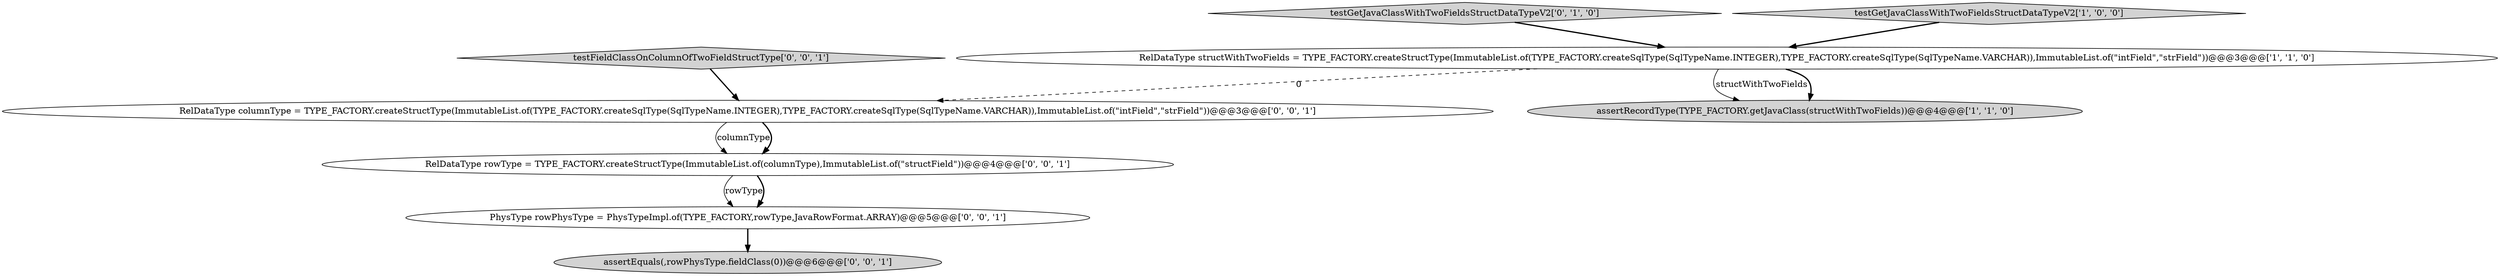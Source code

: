 digraph {
2 [style = filled, label = "RelDataType structWithTwoFields = TYPE_FACTORY.createStructType(ImmutableList.of(TYPE_FACTORY.createSqlType(SqlTypeName.INTEGER),TYPE_FACTORY.createSqlType(SqlTypeName.VARCHAR)),ImmutableList.of(\"intField\",\"strField\"))@@@3@@@['1', '1', '0']", fillcolor = white, shape = ellipse image = "AAA0AAABBB1BBB"];
3 [style = filled, label = "testGetJavaClassWithTwoFieldsStructDataTypeV2['0', '1', '0']", fillcolor = lightgray, shape = diamond image = "AAA0AAABBB2BBB"];
7 [style = filled, label = "PhysType rowPhysType = PhysTypeImpl.of(TYPE_FACTORY,rowType,JavaRowFormat.ARRAY)@@@5@@@['0', '0', '1']", fillcolor = white, shape = ellipse image = "AAA0AAABBB3BBB"];
0 [style = filled, label = "testGetJavaClassWithTwoFieldsStructDataTypeV2['1', '0', '0']", fillcolor = lightgray, shape = diamond image = "AAA0AAABBB1BBB"];
6 [style = filled, label = "RelDataType rowType = TYPE_FACTORY.createStructType(ImmutableList.of(columnType),ImmutableList.of(\"structField\"))@@@4@@@['0', '0', '1']", fillcolor = white, shape = ellipse image = "AAA0AAABBB3BBB"];
4 [style = filled, label = "RelDataType columnType = TYPE_FACTORY.createStructType(ImmutableList.of(TYPE_FACTORY.createSqlType(SqlTypeName.INTEGER),TYPE_FACTORY.createSqlType(SqlTypeName.VARCHAR)),ImmutableList.of(\"intField\",\"strField\"))@@@3@@@['0', '0', '1']", fillcolor = white, shape = ellipse image = "AAA0AAABBB3BBB"];
1 [style = filled, label = "assertRecordType(TYPE_FACTORY.getJavaClass(structWithTwoFields))@@@4@@@['1', '1', '0']", fillcolor = lightgray, shape = ellipse image = "AAA0AAABBB1BBB"];
5 [style = filled, label = "testFieldClassOnColumnOfTwoFieldStructType['0', '0', '1']", fillcolor = lightgray, shape = diamond image = "AAA0AAABBB3BBB"];
8 [style = filled, label = "assertEquals(,rowPhysType.fieldClass(0))@@@6@@@['0', '0', '1']", fillcolor = lightgray, shape = ellipse image = "AAA0AAABBB3BBB"];
2->4 [style = dashed, label="0"];
6->7 [style = solid, label="rowType"];
2->1 [style = solid, label="structWithTwoFields"];
4->6 [style = solid, label="columnType"];
3->2 [style = bold, label=""];
6->7 [style = bold, label=""];
7->8 [style = bold, label=""];
4->6 [style = bold, label=""];
2->1 [style = bold, label=""];
5->4 [style = bold, label=""];
0->2 [style = bold, label=""];
}
